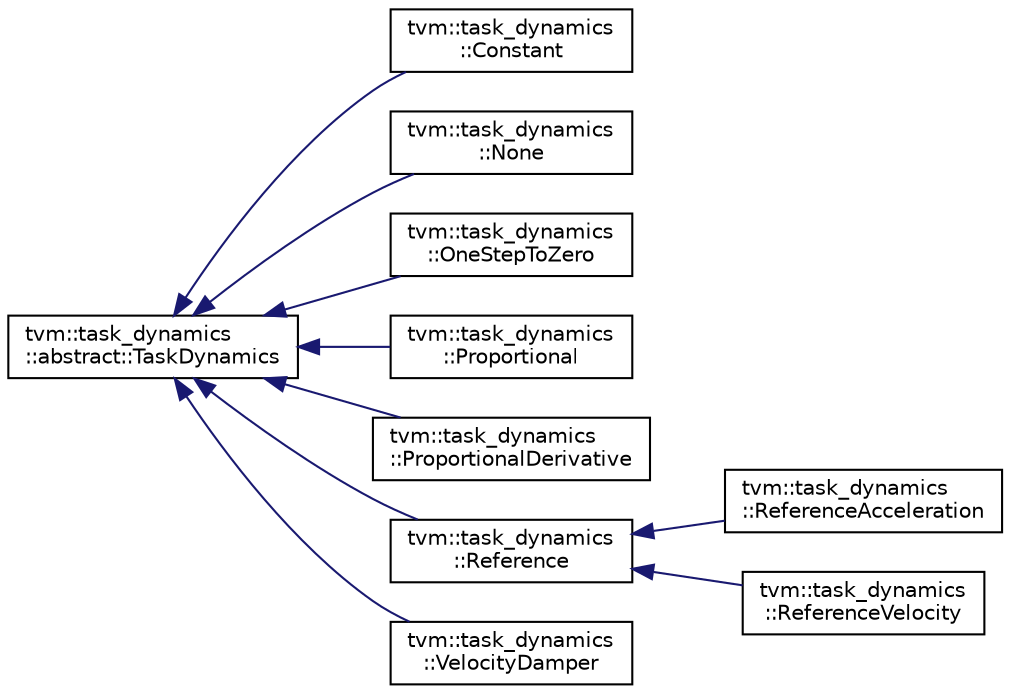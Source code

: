 digraph "Graphical Class Hierarchy"
{
  edge [fontname="Helvetica",fontsize="10",labelfontname="Helvetica",labelfontsize="10"];
  node [fontname="Helvetica",fontsize="10",shape=record];
  rankdir="LR";
  Node0 [label="tvm::task_dynamics\l::abstract::TaskDynamics",height=0.2,width=0.4,color="black", fillcolor="white", style="filled",URL="$classtvm_1_1task__dynamics_1_1abstract_1_1TaskDynamics.html"];
  Node0 -> Node1 [dir="back",color="midnightblue",fontsize="10",style="solid",fontname="Helvetica"];
  Node1 [label="tvm::task_dynamics\l::Constant",height=0.2,width=0.4,color="black", fillcolor="white", style="filled",URL="$classtvm_1_1task__dynamics_1_1Constant.html"];
  Node0 -> Node2 [dir="back",color="midnightblue",fontsize="10",style="solid",fontname="Helvetica"];
  Node2 [label="tvm::task_dynamics\l::None",height=0.2,width=0.4,color="black", fillcolor="white", style="filled",URL="$classtvm_1_1task__dynamics_1_1None.html"];
  Node0 -> Node3 [dir="back",color="midnightblue",fontsize="10",style="solid",fontname="Helvetica"];
  Node3 [label="tvm::task_dynamics\l::OneStepToZero",height=0.2,width=0.4,color="black", fillcolor="white", style="filled",URL="$classtvm_1_1task__dynamics_1_1OneStepToZero.html"];
  Node0 -> Node4 [dir="back",color="midnightblue",fontsize="10",style="solid",fontname="Helvetica"];
  Node4 [label="tvm::task_dynamics\l::Proportional",height=0.2,width=0.4,color="black", fillcolor="white", style="filled",URL="$classtvm_1_1task__dynamics_1_1Proportional.html"];
  Node0 -> Node5 [dir="back",color="midnightblue",fontsize="10",style="solid",fontname="Helvetica"];
  Node5 [label="tvm::task_dynamics\l::ProportionalDerivative",height=0.2,width=0.4,color="black", fillcolor="white", style="filled",URL="$classtvm_1_1task__dynamics_1_1ProportionalDerivative.html"];
  Node0 -> Node6 [dir="back",color="midnightblue",fontsize="10",style="solid",fontname="Helvetica"];
  Node6 [label="tvm::task_dynamics\l::Reference",height=0.2,width=0.4,color="black", fillcolor="white", style="filled",URL="$classtvm_1_1task__dynamics_1_1Reference.html"];
  Node6 -> Node7 [dir="back",color="midnightblue",fontsize="10",style="solid",fontname="Helvetica"];
  Node7 [label="tvm::task_dynamics\l::ReferenceAcceleration",height=0.2,width=0.4,color="black", fillcolor="white", style="filled",URL="$classtvm_1_1task__dynamics_1_1ReferenceAcceleration.html"];
  Node6 -> Node8 [dir="back",color="midnightblue",fontsize="10",style="solid",fontname="Helvetica"];
  Node8 [label="tvm::task_dynamics\l::ReferenceVelocity",height=0.2,width=0.4,color="black", fillcolor="white", style="filled",URL="$classtvm_1_1task__dynamics_1_1ReferenceVelocity.html"];
  Node0 -> Node9 [dir="back",color="midnightblue",fontsize="10",style="solid",fontname="Helvetica"];
  Node9 [label="tvm::task_dynamics\l::VelocityDamper",height=0.2,width=0.4,color="black", fillcolor="white", style="filled",URL="$classtvm_1_1task__dynamics_1_1VelocityDamper.html"];
}
